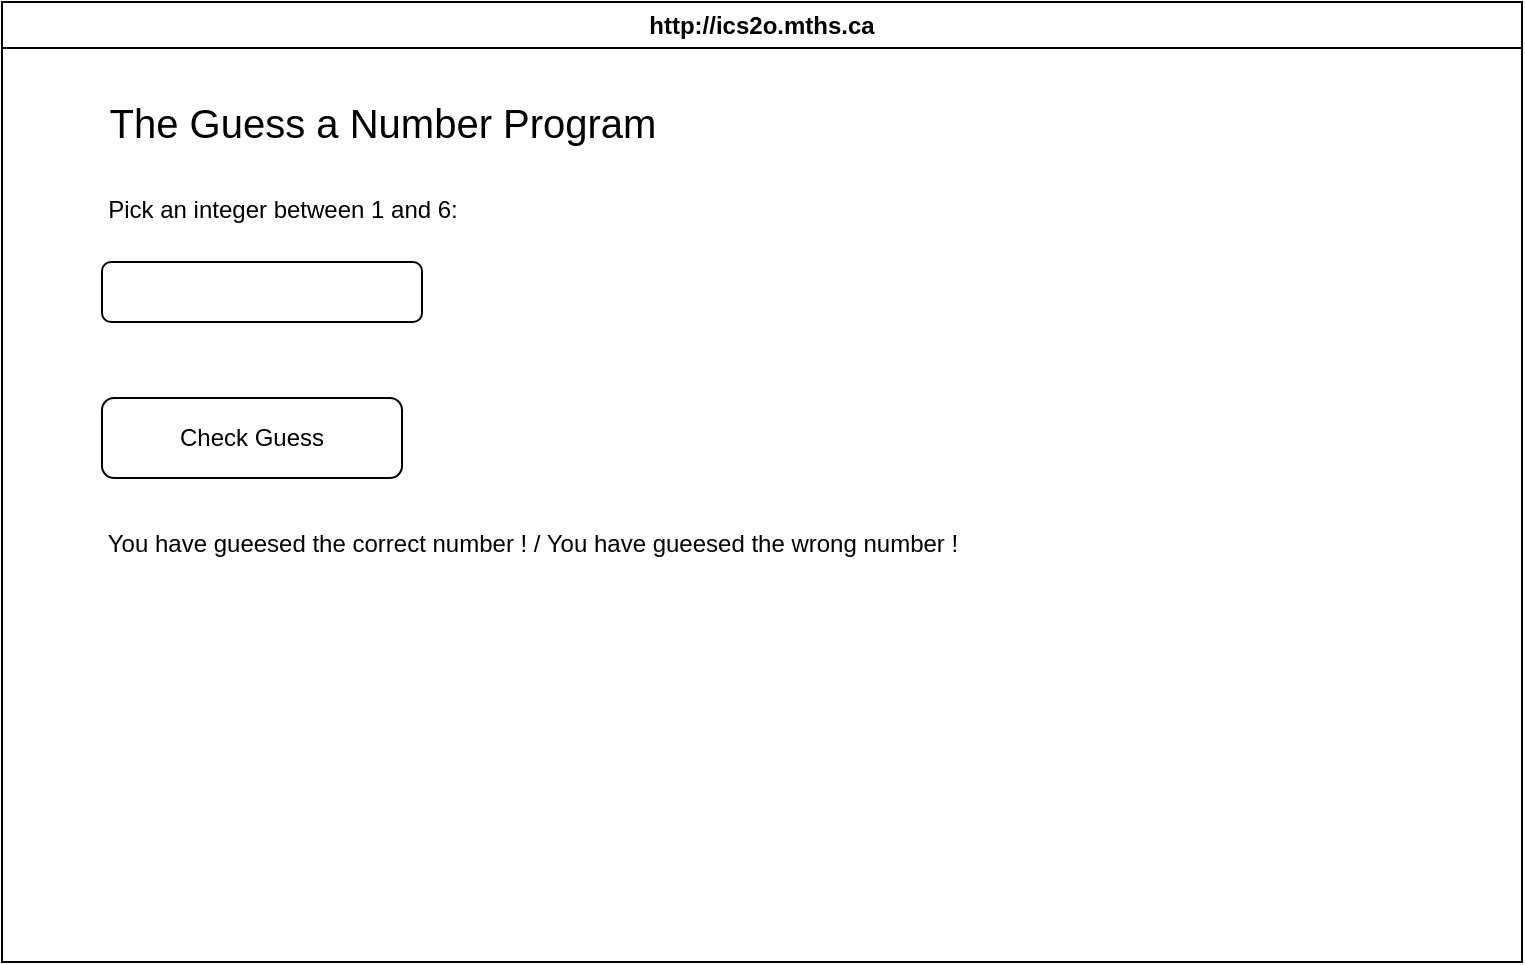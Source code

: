 <mxfile>
    <diagram id="HIP3nbAZw_EuaXWnEj3U" name="Page-1">
        <mxGraphModel dx="702" dy="442" grid="1" gridSize="10" guides="1" tooltips="1" connect="1" arrows="1" fold="1" page="1" pageScale="1" pageWidth="850" pageHeight="1100" math="0" shadow="0">
            <root>
                <mxCell id="0"/>
                <mxCell id="1" parent="0"/>
                <mxCell id="7" value="http://ics2o.mths.ca" style="swimlane;whiteSpace=wrap;html=1;" parent="1" vertex="1">
                    <mxGeometry x="40" y="40" width="760" height="480" as="geometry"/>
                </mxCell>
                <mxCell id="8" value="&lt;font style=&quot;font-size: 20px;&quot;&gt;The Guess a Number Program&lt;/font&gt;" style="text;html=1;align=center;verticalAlign=middle;resizable=0;points=[];autosize=1;strokeColor=none;fillColor=none;" vertex="1" parent="7">
                    <mxGeometry x="40" y="40" width="300" height="40" as="geometry"/>
                </mxCell>
                <mxCell id="9" value="&lt;font style=&quot;font-size: 12px;&quot;&gt;Pick an integer between 1 and 6:&lt;/font&gt;" style="text;html=1;align=center;verticalAlign=middle;resizable=0;points=[];autosize=1;strokeColor=none;fillColor=none;fontSize=20;" vertex="1" parent="7">
                    <mxGeometry x="40" y="80" width="200" height="40" as="geometry"/>
                </mxCell>
                <mxCell id="10" value="" style="rounded=1;whiteSpace=wrap;html=1;fontSize=12;" vertex="1" parent="7">
                    <mxGeometry x="50" y="130" width="160" height="30" as="geometry"/>
                </mxCell>
                <mxCell id="11" value="Check Guess" style="rounded=1;whiteSpace=wrap;html=1;fontSize=12;" vertex="1" parent="7">
                    <mxGeometry x="50" y="198" width="150" height="40" as="geometry"/>
                </mxCell>
                <mxCell id="13" value="You have gueesed the correct number ! / You have gueesed the wrong number !" style="text;html=1;align=center;verticalAlign=middle;resizable=0;points=[];autosize=1;strokeColor=none;fillColor=none;fontSize=12;" vertex="1" parent="7">
                    <mxGeometry x="40" y="256" width="450" height="30" as="geometry"/>
                </mxCell>
            </root>
        </mxGraphModel>
    </diagram>
</mxfile>